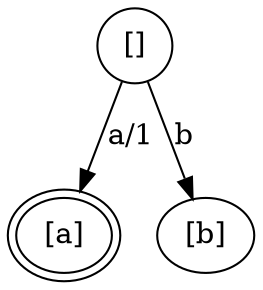 digraph G {
    node [width=0.5];
x73e609d0 [label="[]"]
x73e60d30 [label="[a]",peripheries=2]
x73e4aef0 [label="[b]"]
x73e609d0 -> x73e60d30 [label="a/1"]
x73e609d0 -> x73e4aef0 [label="b"]
}
